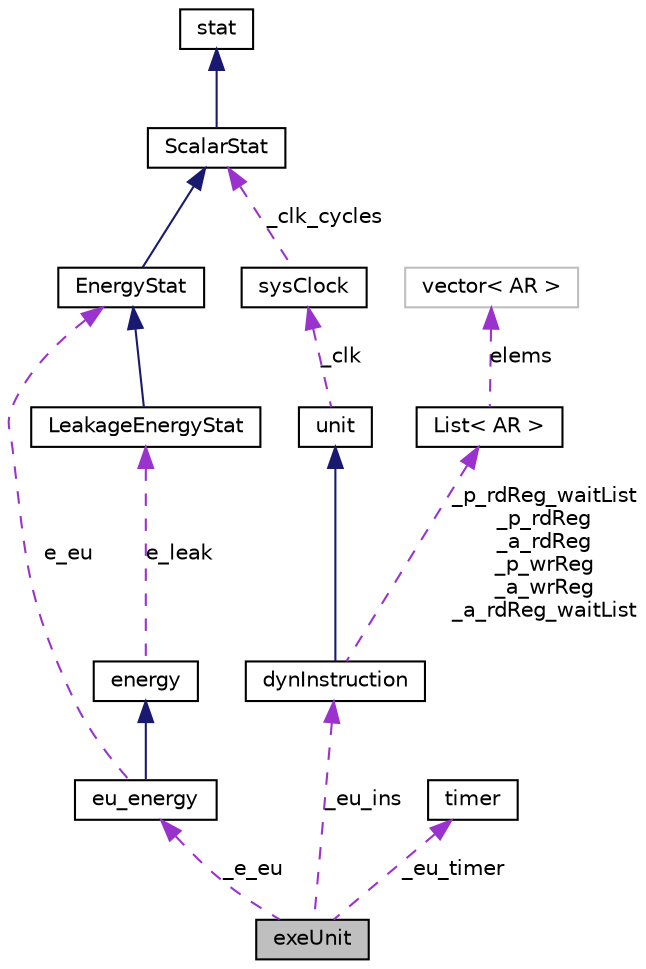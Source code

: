 digraph G
{
  edge [fontname="Helvetica",fontsize="10",labelfontname="Helvetica",labelfontsize="10"];
  node [fontname="Helvetica",fontsize="10",shape=record];
  Node1 [label="exeUnit",height=0.2,width=0.4,color="black", fillcolor="grey75", style="filled" fontcolor="black"];
  Node2 -> Node1 [dir=back,color="darkorchid3",fontsize="10",style="dashed",label="_eu_ins",fontname="Helvetica"];
  Node2 [label="dynInstruction",height=0.2,width=0.4,color="black", fillcolor="white", style="filled",URL="$classdynInstruction.html"];
  Node3 -> Node2 [dir=back,color="midnightblue",fontsize="10",style="solid",fontname="Helvetica"];
  Node3 [label="unit",height=0.2,width=0.4,color="black", fillcolor="white", style="filled",URL="$classunit.html"];
  Node4 -> Node3 [dir=back,color="darkorchid3",fontsize="10",style="dashed",label="_clk",fontname="Helvetica"];
  Node4 [label="sysClock",height=0.2,width=0.4,color="black", fillcolor="white", style="filled",URL="$classsysClock.html"];
  Node5 -> Node4 [dir=back,color="darkorchid3",fontsize="10",style="dashed",label="_clk_cycles",fontname="Helvetica"];
  Node5 [label="ScalarStat",height=0.2,width=0.4,color="black", fillcolor="white", style="filled",URL="$classScalarStat.html"];
  Node6 -> Node5 [dir=back,color="midnightblue",fontsize="10",style="solid",fontname="Helvetica"];
  Node6 [label="stat",height=0.2,width=0.4,color="black", fillcolor="white", style="filled",URL="$classstat.html"];
  Node7 -> Node2 [dir=back,color="darkorchid3",fontsize="10",style="dashed",label="_p_rdReg_waitList\n_p_rdReg\n_a_rdReg\n_p_wrReg\n_a_wrReg\n_a_rdReg_waitList",fontname="Helvetica"];
  Node7 [label="List\< AR \>",height=0.2,width=0.4,color="black", fillcolor="white", style="filled",URL="$classList.html"];
  Node8 -> Node7 [dir=back,color="darkorchid3",fontsize="10",style="dashed",label="elems",fontname="Helvetica"];
  Node8 [label="vector\< AR \>",height=0.2,width=0.4,color="grey75", fillcolor="white", style="filled"];
  Node9 -> Node1 [dir=back,color="darkorchid3",fontsize="10",style="dashed",label="_e_eu",fontname="Helvetica"];
  Node9 [label="eu_energy",height=0.2,width=0.4,color="black", fillcolor="white", style="filled",URL="$classeu__energy.html"];
  Node10 -> Node9 [dir=back,color="midnightblue",fontsize="10",style="solid",fontname="Helvetica"];
  Node10 [label="energy",height=0.2,width=0.4,color="black", fillcolor="white", style="filled",URL="$classenergy.html"];
  Node11 -> Node10 [dir=back,color="darkorchid3",fontsize="10",style="dashed",label="e_leak",fontname="Helvetica"];
  Node11 [label="LeakageEnergyStat",height=0.2,width=0.4,color="black", fillcolor="white", style="filled",URL="$classLeakageEnergyStat.html"];
  Node12 -> Node11 [dir=back,color="midnightblue",fontsize="10",style="solid",fontname="Helvetica"];
  Node12 [label="EnergyStat",height=0.2,width=0.4,color="black", fillcolor="white", style="filled",URL="$classEnergyStat.html"];
  Node5 -> Node12 [dir=back,color="midnightblue",fontsize="10",style="solid",fontname="Helvetica"];
  Node12 -> Node9 [dir=back,color="darkorchid3",fontsize="10",style="dashed",label="e_eu",fontname="Helvetica"];
  Node13 -> Node1 [dir=back,color="darkorchid3",fontsize="10",style="dashed",label="_eu_timer",fontname="Helvetica"];
  Node13 [label="timer",height=0.2,width=0.4,color="black", fillcolor="white", style="filled",URL="$structtimer.html"];
}
